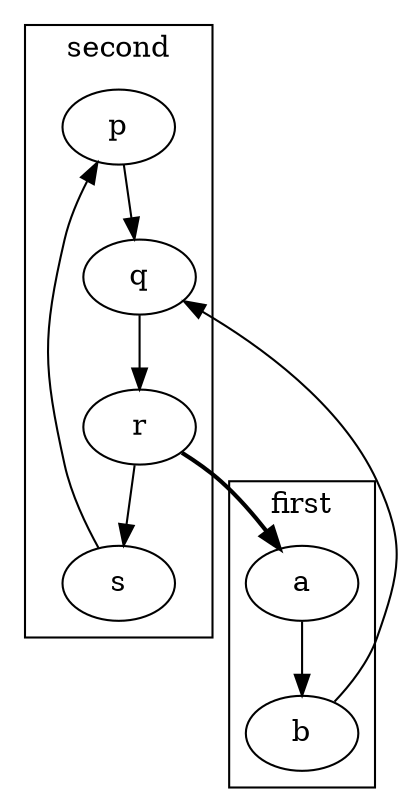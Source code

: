 digraph G {

  subgraph cluster_first {
	a -> b;
	label=first;
  }

  subgraph cluster_second {
	p -> q -> r -> s
	label=second;
	s -> p;
  }

  r -> a [ style=bold ];
  b -> q;
}
